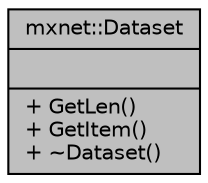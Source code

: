 digraph "mxnet::Dataset"
{
 // LATEX_PDF_SIZE
  edge [fontname="Helvetica",fontsize="10",labelfontname="Helvetica",labelfontsize="10"];
  node [fontname="Helvetica",fontsize="10",shape=record];
  Node1 [label="{mxnet::Dataset\n||+ GetLen()\l+ GetItem()\l+ ~Dataset()\l}",height=0.2,width=0.4,color="black", fillcolor="grey75", style="filled", fontcolor="black",tooltip="A random accessable dataset which provides GetLen() and GetItem(). Unlike DataIter,..."];
}
